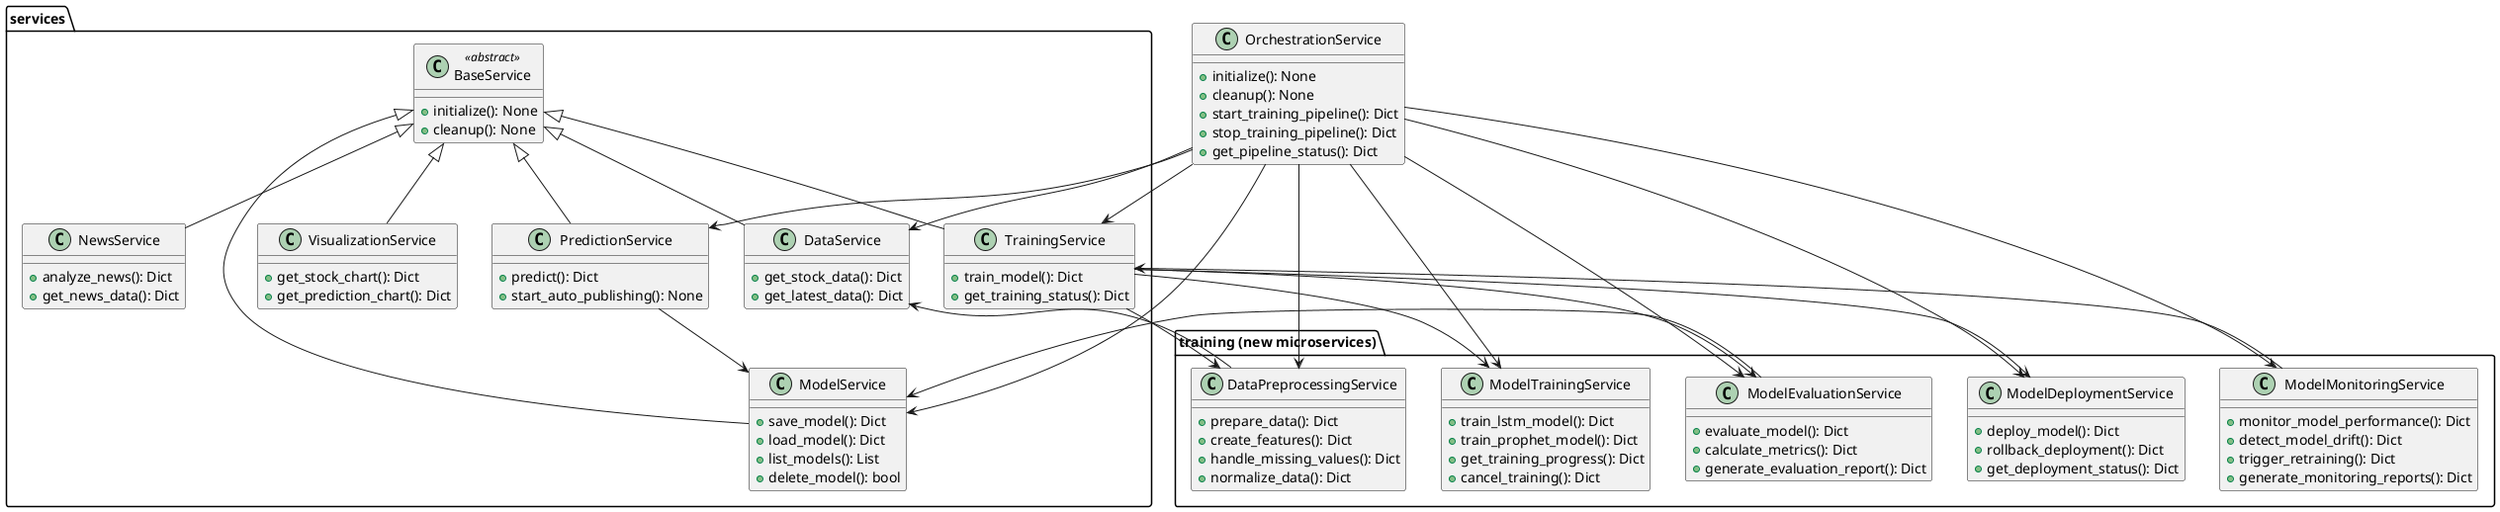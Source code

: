 @startuml
package "services" {
  class BaseService << abstract >> {
    +initialize(): None
    +cleanup(): None
  }
  
  class ModelService {
    +save_model(): Dict
    +load_model(): Dict
    +list_models(): List
    +delete_model(): bool
  }
  
  class DataService {
    +get_stock_data(): Dict
    +get_latest_data(): Dict
  }
  
  class PredictionService {
    +predict(): Dict
    +start_auto_publishing(): None
  }
  
  class NewsService {
    +analyze_news(): Dict
    +get_news_data(): Dict
  }
  
  class TrainingService {
    +train_model(): Dict
    +get_training_status(): Dict
  }
  
  class VisualizationService {
    +get_stock_chart(): Dict
    +get_prediction_chart(): Dict
  }
}

package "training (new microservices)" {
  class DataPreprocessingService {
    +prepare_data(): Dict
    +create_features(): Dict
    +handle_missing_values(): Dict
    +normalize_data(): Dict
  }
  
  class ModelTrainingService {
    +train_lstm_model(): Dict
    +train_prophet_model(): Dict
    +get_training_progress(): Dict
    +cancel_training(): Dict
  }
  
  class ModelEvaluationService {
    +evaluate_model(): Dict
    +calculate_metrics(): Dict
    +generate_evaluation_report(): Dict
  }
  
  class ModelDeploymentService {
    +deploy_model(): Dict
    +rollback_deployment(): Dict
    +get_deployment_status(): Dict
  }
  
  class ModelMonitoringService {
    +monitor_model_performance(): Dict
    +detect_model_drift(): Dict
    +trigger_retraining(): Dict
    +generate_monitoring_reports(): Dict
  }
}

class OrchestrationService {
  +initialize(): None
  +cleanup(): None
  +start_training_pipeline(): Dict
  +stop_training_pipeline(): Dict
  +get_pipeline_status(): Dict
}

BaseService <|-- ModelService
BaseService <|-- DataService
BaseService <|-- PredictionService
BaseService <|-- NewsService
BaseService <|-- TrainingService
BaseService <|-- VisualizationService

TrainingService --> DataPreprocessingService
TrainingService --> ModelTrainingService
TrainingService --> ModelEvaluationService
TrainingService --> ModelDeploymentService
ModelMonitoringService --> TrainingService

PredictionService --> ModelService
ModelEvaluationService --> ModelService

DataPreprocessingService --> DataService

OrchestrationService --> TrainingService
OrchestrationService --> DataPreprocessingService
OrchestrationService --> ModelTrainingService
OrchestrationService --> ModelEvaluationService
OrchestrationService --> ModelDeploymentService
OrchestrationService --> ModelMonitoringService
OrchestrationService --> PredictionService
OrchestrationService --> ModelService
OrchestrationService --> DataService


@enduml
